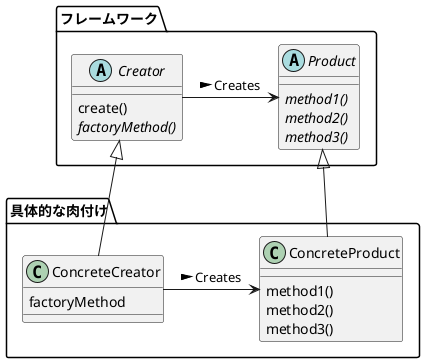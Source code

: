 @startuml Factory method

package "フレームワーク" {
  abstract Creator {
    create()
    {abstract} factoryMethod()
  }
  abstract Product {
    {abstract} method1()
    {abstract} method2()
    {abstract} method3()
  }
}

package "具体的な肉付け" {
  class ConcreteCreator {
    factoryMethod
  }
  class ConcreteProduct {
    method1()
    method2()
    method3()
  }
}

Creator -right-> Product : Creates >
ConcreteCreator -right-> ConcreteProduct : Creates >
ConcreteCreator -up-|> Creator
ConcreteProduct -up-|> Product
